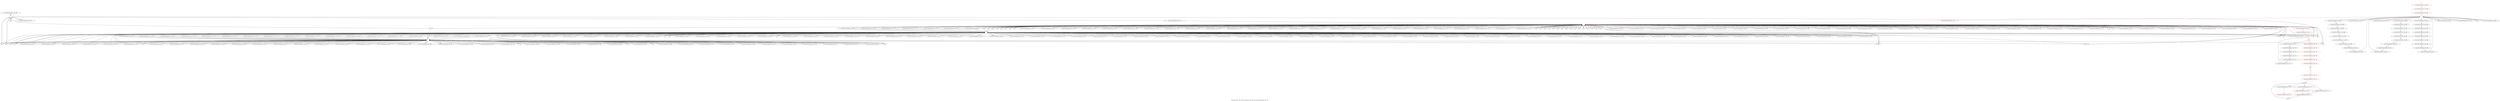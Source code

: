 digraph "Vulnerability from 'file curve25519-donnabad.c line 854 to file curve25519-donnabad.c line 726 '  "{
label="Vulnerability from  'file curve25519-donnabad.c line 854 to file curve25519-donnabad.c line 726 ' ";
node_7076[shape=octagon,style=solid,label="curve25519-donnabad.c Line  865"]
node_7307[shape=ellipse,style=dashed,label=""]
"node_7076"->"node_7307"
node_7075[shape=octagon,style=solid,label="null"]
"node_7075"->"node_7307"
node_7074[shape=octagon,style=solid,label="curve25519-donnabad.c Line  862"]
node_7377[shape=ellipse,style=dashed,label="", color=red]
"node_7074"->"node_7377"
node_7073[shape=octagon,style=solid,label="curve25519-donnabad.c Line  862"]
node_7072[shape=ellipse,style=solid,label="curve25519-donnabad.c Line  862"]
"node_7073"->"node_7072"
"node_7072"->"node_7074"
node_7071[shape=ellipse,style=dashed,label=""]
node_7079[shape=octagon,style=solid,label="null"]
"node_7071"->"node_7079"
node_7080[shape=octagon,style=solid,label="curve25519-donnabad.c Line  866"]
"node_7071"->"node_7080"
node_7082[shape=octagon,style=solid,label="null"]
"node_7071"->"node_7082"
node_7085[shape=octagon,style=solid,label="curve25519-donnabad.c Line  867"]
"node_7071"->"node_7085"
node_7091[shape=octagon,style=solid,label="null"]
"node_7071"->"node_7091"
node_7100[shape=octagon,style=solid,label="curve25519-donnabad.c Line  838"]
"node_7071"->"node_7100"
node_7147[shape=octagon,style=solid,label="curve25519-donnabad.c Line  813"]
"node_7071"->"node_7147"
node_7149[shape=octagon,style=solid,label="curve25519-donnabad.c Line  813"]
"node_7071"->"node_7149"
node_7323[shape=octagon,style=solid,label="null"]
"node_7071"->"node_7323"
node_7324[shape=octagon,style=solid,label="curve25519-donnabad.c Line  665"]
"node_7071"->"node_7324"
node_7326[shape=octagon,style=solid,label="curve25519-donnabad.c Line  667"]
"node_7071"->"node_7326"
node_7329[shape=octagon,style=solid,label="curve25519-donnabad.c Line  669"]
"node_7071"->"node_7329"
node_7332[shape=octagon,style=solid,label="curve25519-donnabad.c Line  674"]
"node_7071"->"node_7332"
node_7334[shape=octagon,style=solid,label="curve25519-donnabad.c Line  677"]
"node_7071"->"node_7334"
node_7335[shape=octagon,style=solid,label="curve25519-donnabad.c Line  679"]
"node_7071"->"node_7335"
node_7336[shape=octagon,style=solid,label="curve25519-donnabad.c Line  681"]
"node_7071"->"node_7336"
node_7337[shape=octagon,style=solid,label="curve25519-donnabad.c Line  681"]
"node_7071"->"node_7337"
node_7339[shape=octagon,style=solid,label="curve25519-donnabad.c Line  686"]
"node_7071"->"node_7339"
node_7340[shape=octagon,style=solid,label="curve25519-donnabad.c Line  686"]
"node_7071"->"node_7340"
node_7341[shape=octagon,style=solid,label="null"]
"node_7071"->"node_7341"
node_7346[shape=octagon,style=solid,label="curve25519-donnabad.c Line  689"]
"node_7071"->"node_7346"
node_7349[shape=octagon,style=solid,label="curve25519-donnabad.c Line  695"]
"node_7071"->"node_7349"
node_7350[shape=octagon,style=solid,label="curve25519-donnabad.c Line  697"]
"node_7071"->"node_7350"
node_7352[shape=octagon,style=solid,label="null"]
"node_7071"->"node_7352"
node_7374[shape=octagon,style=solid,label="null"]
"node_7071"->"node_7374"
node_7381[shape=octagon,style=solid,label="null"]
"node_7071"->"node_7381"
node_7382[shape=octagon,style=solid,label="null"]
"node_7071"->"node_7382"
node_7168[shape=octagon,style=solid,label="curve25519-donnabad.c Line  800"]
"node_7071"->"node_7168"
node_7170[shape=octagon,style=solid,label="curve25519-donnabad.c Line  801"]
"node_7071"->"node_7170"
node_7173[shape=octagon,style=solid,label="curve25519-donnabad.c Line  803"]
"node_7071"->"node_7173"
node_7176[shape=octagon,style=solid,label="curve25519-donnabad.c Line  804"]
"node_7071"->"node_7176"
node_7177[shape=octagon,style=solid,label="curve25519-donnabad.c Line  804"]
"node_7071"->"node_7177"
node_7178[shape=octagon,style=solid,label="curve25519-donnabad.c Line  804"]
"node_7071"->"node_7178"
node_7180[shape=octagon,style=solid,label="curve25519-donnabad.c Line  805"]
"node_7071"->"node_7180"
node_7181[shape=octagon,style=solid,label="curve25519-donnabad.c Line  806"]
"node_7071"->"node_7181"
node_7183[shape=octagon,style=solid,label="curve25519-donnabad.c Line  806"]
"node_7071"->"node_7183"
node_7186[shape=octagon,style=solid,label="curve25519-donnabad.c Line  808"]
"node_7071"->"node_7186"
node_7196[shape=octagon,style=solid,label="curve25519-donnabad.c Line  815"]
"node_7071"->"node_7196"
node_7203[shape=octagon,style=solid,label="curve25519-donnabad.c Line  818"]
"node_7071"->"node_7203"
node_7205[shape=octagon,style=solid,label="curve25519-donnabad.c Line  818"]
"node_7071"->"node_7205"
node_7207[shape=octagon,style=solid,label="curve25519-donnabad.c Line  820"]
"node_7071"->"node_7207"
node_7216[shape=octagon,style=solid,label="curve25519-donnabad.c Line  823"]
"node_7071"->"node_7216"
node_7217[shape=octagon,style=solid,label="null"]
"node_7071"->"node_7217"
node_7226[shape=octagon,style=solid,label="curve25519-donnabad.c Line  828"]
"node_7071"->"node_7226"
node_7228[shape=octagon,style=solid,label="curve25519-donnabad.c Line  828"]
"node_7071"->"node_7228"
node_7231[shape=octagon,style=solid,label="curve25519-donnabad.c Line  830"]
"node_7071"->"node_7231"
node_7238[shape=octagon,style=solid,label="curve25519-donnabad.c Line  833"]
"node_7071"->"node_7238"
node_7240[shape=octagon,style=solid,label="curve25519-donnabad.c Line  833"]
"node_7071"->"node_7240"
node_7243[shape=octagon,style=solid,label="curve25519-donnabad.c Line  835"]
"node_7071"->"node_7243"
node_7256[shape=octagon,style=solid,label="curve25519-donnabad.c Line  843"]
"node_7071"->"node_7256"
node_7269[shape=octagon,style=solid,label="null"]
"node_7071"->"node_7269"
node_7271[shape=octagon,style=solid,label="curve25519-donnabad.c Line  850"]
"node_7071"->"node_7271"
node_7277[shape=octagon,style=solid,label="null"]
"node_7071"->"node_7277"
node_7308[shape=octagon,style=solid,label="null"]
"node_7071"->"node_7308"
node_7070[shape=ellipse,style=dashed,label=""]
node_7077[shape=octagon,style=solid,label="curve25519-donnabad.c Line  865"]
"node_7070"->"node_7077"
node_7081[shape=octagon,style=solid,label="curve25519-donnabad.c Line  866"]
"node_7070"->"node_7081"
"node_7070"->"node_7082"
node_7083[shape=octagon,style=solid,label="curve25519-donnabad.c Line  867"]
"node_7070"->"node_7083"
node_7087[shape=octagon,style=solid,label="curve25519-donnabad.c Line  868"]
"node_7070"->"node_7087"
node_7089[shape=octagon,style=solid,label="null"]
"node_7070"->"node_7089"
"node_7070"->"node_7091"
node_7094[shape=octagon,style=solid,label="curve25519-donnabad.c Line  837"]
"node_7070"->"node_7094"
node_7095[shape=octagon,style=solid,label="curve25519-donnabad.c Line  837"]
"node_7070"->"node_7095"
node_7096[shape=octagon,style=solid,label="curve25519-donnabad.c Line  837"]
"node_7070"->"node_7096"
node_7097[shape=octagon,style=solid,label="curve25519-donnabad.c Line  837"]
"node_7070"->"node_7097"
node_7098[shape=octagon,style=solid,label="curve25519-donnabad.c Line  838"]
"node_7070"->"node_7098"
node_7099[shape=octagon,style=solid,label="curve25519-donnabad.c Line  838"]
"node_7070"->"node_7099"
node_7148[shape=octagon,style=solid,label="curve25519-donnabad.c Line  813"]
"node_7070"->"node_7148"
"node_7070"->"node_7323"
node_7338[shape=octagon,style=solid,label="null"]
"node_7070"->"node_7338"
"node_7070"->"node_7341"
"node_7070"->"node_7352"
"node_7070"->"node_7374"
node_7378[shape=octagon,style=solid,label="null"]
"node_7070"->"node_7378"
node_7380[shape=octagon,style=solid,label="null"]
"node_7070"->"node_7380"
"node_7070"->"node_7381"
"node_7070"->"node_7382"
node_7166[shape=octagon,style=solid,label="curve25519-donnabad.c Line  780"]
"node_7070"->"node_7166"
node_7169[shape=octagon,style=solid,label="curve25519-donnabad.c Line  801"]
"node_7070"->"node_7169"
node_7171[shape=octagon,style=solid,label="curve25519-donnabad.c Line  802"]
"node_7070"->"node_7171"
node_7172[shape=octagon,style=solid,label="curve25519-donnabad.c Line  802"]
"node_7070"->"node_7172"
node_7174[shape=octagon,style=solid,label="curve25519-donnabad.c Line  803"]
"node_7070"->"node_7174"
node_7179[shape=octagon,style=solid,label="curve25519-donnabad.c Line  805"]
"node_7070"->"node_7179"
node_7182[shape=octagon,style=solid,label="curve25519-donnabad.c Line  806"]
"node_7070"->"node_7182"
node_7184[shape=octagon,style=solid,label="null"]
"node_7070"->"node_7184"
node_7185[shape=octagon,style=solid,label="curve25519-donnabad.c Line  808"]
"node_7070"->"node_7185"
node_7187[shape=octagon,style=solid,label="curve25519-donnabad.c Line  809"]
"node_7070"->"node_7187"
node_7188[shape=octagon,style=solid,label="curve25519-donnabad.c Line  809"]
"node_7070"->"node_7188"
node_7189[shape=octagon,style=solid,label="curve25519-donnabad.c Line  810"]
"node_7070"->"node_7189"
node_7190[shape=octagon,style=solid,label="curve25519-donnabad.c Line  810"]
"node_7070"->"node_7190"
node_7191[shape=octagon,style=solid,label="curve25519-donnabad.c Line  811"]
"node_7070"->"node_7191"
node_7192[shape=octagon,style=solid,label="curve25519-donnabad.c Line  811"]
"node_7070"->"node_7192"
node_7193[shape=octagon,style=solid,label="curve25519-donnabad.c Line  812"]
"node_7070"->"node_7193"
node_7194[shape=octagon,style=solid,label="curve25519-donnabad.c Line  812"]
"node_7070"->"node_7194"
node_7195[shape=octagon,style=solid,label="curve25519-donnabad.c Line  815"]
"node_7070"->"node_7195"
node_7197[shape=octagon,style=solid,label="curve25519-donnabad.c Line  816"]
"node_7070"->"node_7197"
node_7198[shape=octagon,style=solid,label="curve25519-donnabad.c Line  816"]
"node_7070"->"node_7198"
node_7199[shape=octagon,style=solid,label="curve25519-donnabad.c Line  817"]
"node_7070"->"node_7199"
node_7200[shape=octagon,style=solid,label="curve25519-donnabad.c Line  817"]
"node_7070"->"node_7200"
node_7201[shape=octagon,style=solid,label="curve25519-donnabad.c Line  817"]
"node_7070"->"node_7201"
node_7202[shape=octagon,style=solid,label="curve25519-donnabad.c Line  817"]
"node_7070"->"node_7202"
node_7204[shape=octagon,style=solid,label="curve25519-donnabad.c Line  818"]
"node_7070"->"node_7204"
node_7206[shape=octagon,style=solid,label="curve25519-donnabad.c Line  820"]
"node_7070"->"node_7206"
node_7208[shape=octagon,style=solid,label="curve25519-donnabad.c Line  821"]
"node_7070"->"node_7208"
node_7209[shape=octagon,style=solid,label="curve25519-donnabad.c Line  821"]
"node_7070"->"node_7209"
node_7210[shape=octagon,style=solid,label="curve25519-donnabad.c Line  822"]
"node_7070"->"node_7210"
node_7211[shape=octagon,style=solid,label="curve25519-donnabad.c Line  822"]
"node_7070"->"node_7211"
node_7212[shape=octagon,style=solid,label="curve25519-donnabad.c Line  822"]
"node_7070"->"node_7212"
node_7213[shape=octagon,style=solid,label="curve25519-donnabad.c Line  822"]
"node_7070"->"node_7213"
node_7214[shape=octagon,style=solid,label="curve25519-donnabad.c Line  823"]
"node_7070"->"node_7214"
node_7215[shape=octagon,style=solid,label="curve25519-donnabad.c Line  823"]
"node_7070"->"node_7215"
node_7218[shape=octagon,style=solid,label="curve25519-donnabad.c Line  825"]
"node_7070"->"node_7218"
node_7219[shape=octagon,style=solid,label="curve25519-donnabad.c Line  825"]
"node_7070"->"node_7219"
node_7220[shape=octagon,style=solid,label="curve25519-donnabad.c Line  826"]
"node_7070"->"node_7220"
node_7221[shape=octagon,style=solid,label="curve25519-donnabad.c Line  826"]
"node_7070"->"node_7221"
node_7222[shape=octagon,style=solid,label="curve25519-donnabad.c Line  827"]
"node_7070"->"node_7222"
node_7223[shape=octagon,style=solid,label="curve25519-donnabad.c Line  827"]
"node_7070"->"node_7223"
node_7224[shape=octagon,style=solid,label="curve25519-donnabad.c Line  827"]
"node_7070"->"node_7224"
node_7225[shape=octagon,style=solid,label="curve25519-donnabad.c Line  827"]
"node_7070"->"node_7225"
node_7227[shape=octagon,style=solid,label="curve25519-donnabad.c Line  828"]
"node_7070"->"node_7227"
node_7230[shape=octagon,style=solid,label="curve25519-donnabad.c Line  830"]
"node_7070"->"node_7230"
node_7232[shape=octagon,style=solid,label="curve25519-donnabad.c Line  831"]
"node_7070"->"node_7232"
node_7233[shape=octagon,style=solid,label="curve25519-donnabad.c Line  831"]
"node_7070"->"node_7233"
node_7234[shape=octagon,style=solid,label="curve25519-donnabad.c Line  832"]
"node_7070"->"node_7234"
node_7235[shape=octagon,style=solid,label="curve25519-donnabad.c Line  832"]
"node_7070"->"node_7235"
node_7236[shape=octagon,style=solid,label="curve25519-donnabad.c Line  832"]
"node_7070"->"node_7236"
node_7237[shape=octagon,style=solid,label="curve25519-donnabad.c Line  832"]
"node_7070"->"node_7237"
node_7239[shape=octagon,style=solid,label="curve25519-donnabad.c Line  833"]
"node_7070"->"node_7239"
node_7242[shape=octagon,style=solid,label="curve25519-donnabad.c Line  835"]
"node_7070"->"node_7242"
node_7244[shape=octagon,style=solid,label="curve25519-donnabad.c Line  836"]
"node_7070"->"node_7244"
node_7245[shape=octagon,style=solid,label="curve25519-donnabad.c Line  836"]
"node_7070"->"node_7245"
node_7246[shape=octagon,style=solid,label="curve25519-donnabad.c Line  840"]
"node_7070"->"node_7246"
node_7247[shape=octagon,style=solid,label="curve25519-donnabad.c Line  840"]
"node_7070"->"node_7247"
node_7248[shape=octagon,style=solid,label="curve25519-donnabad.c Line  841"]
"node_7070"->"node_7248"
node_7249[shape=octagon,style=solid,label="curve25519-donnabad.c Line  841"]
"node_7070"->"node_7249"
node_7250[shape=octagon,style=solid,label="curve25519-donnabad.c Line  842"]
"node_7070"->"node_7250"
node_7251[shape=octagon,style=solid,label="curve25519-donnabad.c Line  842"]
"node_7070"->"node_7251"
node_7252[shape=octagon,style=solid,label="curve25519-donnabad.c Line  842"]
"node_7070"->"node_7252"
node_7253[shape=octagon,style=solid,label="curve25519-donnabad.c Line  842"]
"node_7070"->"node_7253"
node_7254[shape=octagon,style=solid,label="curve25519-donnabad.c Line  843"]
"node_7070"->"node_7254"
node_7255[shape=octagon,style=solid,label="curve25519-donnabad.c Line  843"]
"node_7070"->"node_7255"
node_7258[shape=octagon,style=solid,label="curve25519-donnabad.c Line  845"]
"node_7070"->"node_7258"
node_7259[shape=octagon,style=solid,label="curve25519-donnabad.c Line  845"]
"node_7070"->"node_7259"
node_7260[shape=octagon,style=solid,label="curve25519-donnabad.c Line  846"]
"node_7070"->"node_7260"
node_7261[shape=octagon,style=solid,label="curve25519-donnabad.c Line  846"]
"node_7070"->"node_7261"
node_7262[shape=octagon,style=solid,label="curve25519-donnabad.c Line  847"]
"node_7070"->"node_7262"
node_7263[shape=octagon,style=solid,label="curve25519-donnabad.c Line  847"]
"node_7070"->"node_7263"
node_7264[shape=octagon,style=solid,label="curve25519-donnabad.c Line  848"]
"node_7070"->"node_7264"
node_7265[shape=octagon,style=solid,label="curve25519-donnabad.c Line  848"]
"node_7070"->"node_7265"
node_7267[shape=octagon,style=solid,label="curve25519-donnabad.c Line  849"]
"node_7070"->"node_7267"
node_7268[shape=octagon,style=solid,label="curve25519-donnabad.c Line  849"]
"node_7070"->"node_7268"
node_7270[shape=octagon,style=solid,label="curve25519-donnabad.c Line  850"]
"node_7070"->"node_7270"
node_7275[shape=octagon,style=solid,label="null"]
"node_7070"->"node_7275"
"node_7070"->"node_7277"
node_7310[shape=octagon,style=solid,label="null"]
"node_7070"->"node_7310"
"node_7077"->"node_7070"
node_7078[shape=octagon,style=solid,label="curve25519-donnabad.c Line  865"]
"node_7078"->"node_7377"
"node_7079"->"node_7071"
"node_7080"->"node_7071"
"node_7081"->"node_7070"
"node_7082"->"node_7071"
"node_7083"->"node_7071"
node_7084[shape=octagon,style=solid,label="curve25519-donnabad.c Line  867"]
"node_7084"->"node_7307"
"node_7085"->"node_7070"
node_7086[shape=octagon,style=solid,label="null"]
"node_7086"->"node_7307"
"node_7087"->"node_7071"
node_7088[shape=octagon,style=solid,label="null"]
node_7102[shape=ellipse,style=dashed,label="", color=red]
"node_7088"->"node_7102"
"node_7089"->"node_7102"
node_7090[shape=octagon,style=solid,label="null"]
"node_7090"->"node_7102"
"node_7091"->"node_7102"
node_7092[shape=octagon,style=solid,label="null"]
"node_7092"->"node_7102"
node_7093[shape=octagon,style=solid,label="null"]
"node_7093"->"node_7102"
"node_7094"->"node_7070"
"node_7095"->"node_7070"
"node_7096"->"node_7070"
"node_7097"->"node_7071"
"node_7098"->"node_7070"
"node_7099"->"node_7070"
"node_7100"->"node_7071"
node_7101[shape=octagon,style=solid,label="null"]
"node_7101"->"node_7102"
"node_7102"->"node_7086"
"node_7102"->"node_7088"
"node_7102"->"node_7089"
"node_7102"->"node_7090"
"node_7102"->"node_7091"
"node_7102"->"node_7092"
"node_7102"->"node_7093"
"node_7102"->"node_7101"
node_7103[shape=octagon,style=solid,label="curve25519-donnabad.c Line  738"]
"node_7102"->"node_7103"
node_7104[shape=octagon,style=solid,label="curve25519-donnabad.c Line  738"]
"node_7102"->"node_7104"
node_7105[shape=octagon,style=solid,label="curve25519-donnabad.c Line  738"]
"node_7102"->"node_7105"
node_7106[shape=octagon,style=solid,label="curve25519-donnabad.c Line  738"]
"node_7102"->"node_7106"
node_7107[shape=octagon,style=solid,label="curve25519-donnabad.c Line  738"]
"node_7102"->"node_7107"
node_7108[shape=octagon,style=solid,label="curve25519-donnabad.c Line  738"]
"node_7102"->"node_7108"
node_7109[shape=octagon,style=solid,label="curve25519-donnabad.c Line  738"]
"node_7102"->"node_7109"
node_7110[shape=octagon,style=solid,label="curve25519-donnabad.c Line  738"]
"node_7102"->"node_7110"
node_7111[shape=octagon,style=solid,label="curve25519-donnabad.c Line  739"]
"node_7102"->"node_7111"
node_7112[shape=octagon,style=solid,label="curve25519-donnabad.c Line  739"]
"node_7102"->"node_7112"
node_7113[shape=octagon,style=solid,label="curve25519-donnabad.c Line  739"]
"node_7102"->"node_7113"
node_7114[shape=octagon,style=solid,label="curve25519-donnabad.c Line  739"]
"node_7102"->"node_7114"
node_7115[shape=octagon,style=solid,label="curve25519-donnabad.c Line  740"]
"node_7102"->"node_7115"
node_7116[shape=octagon,style=solid,label="curve25519-donnabad.c Line  740"]
"node_7102"->"node_7116"
node_7117[shape=octagon,style=solid,label="curve25519-donnabad.c Line  740"]
"node_7102"->"node_7117"
node_7118[shape=octagon,style=solid,label="curve25519-donnabad.c Line  740"]
"node_7102"->"node_7118"
node_7119[shape=octagon,style=solid,label="curve25519-donnabad.c Line  740"]
"node_7102"->"node_7119"
node_7120[shape=octagon,style=solid,label="curve25519-donnabad.c Line  740"]
"node_7102"->"node_7120"
node_7121[shape=octagon,style=solid,label="curve25519-donnabad.c Line  740"]
"node_7102"->"node_7121"
node_7122[shape=octagon,style=solid,label="curve25519-donnabad.c Line  740"]
"node_7102"->"node_7122"
node_7123[shape=octagon,style=solid,label="curve25519-donnabad.c Line  741"]
"node_7102"->"node_7123"
node_7124[shape=octagon,style=solid,label="curve25519-donnabad.c Line  741"]
"node_7102"->"node_7124"
node_7125[shape=octagon,style=solid,label="curve25519-donnabad.c Line  741"]
"node_7102"->"node_7125"
node_7126[shape=octagon,style=solid,label="curve25519-donnabad.c Line  741"]
"node_7102"->"node_7126"
node_7127[shape=octagon,style=solid,label="curve25519-donnabad.c Line  745"]
"node_7102"->"node_7127"
node_7128[shape=octagon,style=solid,label="null"]
"node_7102"->"node_7128"
node_7129[shape=octagon,style=solid,label="null"]
"node_7102"->"node_7129"
node_7130[shape=octagon,style=solid,label="null"]
"node_7102"->"node_7130"
node_7131[shape=octagon,style=solid,label="null"]
"node_7102"->"node_7131"
node_7132[shape=octagon,style=solid,label="null"]
"node_7102"->"node_7132"
node_7133[shape=octagon,style=solid,label="null"]
"node_7102"->"node_7133"
node_7134[shape=octagon,style=solid,label="null"]
"node_7102"->"node_7134"
node_7135[shape=octagon,style=solid,label="null"]
"node_7102"->"node_7135"
node_7136[shape=octagon,style=solid,label="null"]
"node_7102"->"node_7136"
node_7137[shape=octagon,style=solid,label="null"]
"node_7102"->"node_7137"
node_7138[shape=octagon,style=solid,label="null"]
"node_7102"->"node_7138"
node_7139[shape=octagon,style=solid,label="null"]
"node_7102"->"node_7139"
node_7140[shape=octagon,style=solid,label="null"]
"node_7102"->"node_7140"
node_7141[shape=octagon,style=solid,label="null"]
"node_7102"->"node_7141"
node_7142[shape=octagon,style=solid,label="null"]
"node_7102"->"node_7142"
node_7143[shape=octagon,style=solid,label="null"]
"node_7102"->"node_7143"
node_7146[shape=octagon,style=solid,label="curve25519-donnabad.c Line  748", color=red]
"node_7102"->"node_7146" [color=red]
node_7314[shape=octagon,style=solid,label="curve25519-donnabad.c Line  655"]
"node_7102"->"node_7314"
node_7315[shape=octagon,style=solid,label="curve25519-donnabad.c Line  657"]
"node_7102"->"node_7315"
node_7316[shape=octagon,style=solid,label="curve25519-donnabad.c Line  658"]
"node_7102"->"node_7316"
node_7317[shape=octagon,style=solid,label="curve25519-donnabad.c Line  660"]
"node_7102"->"node_7317"
node_7318[shape=octagon,style=solid,label="curve25519-donnabad.c Line  660"]
"node_7102"->"node_7318"
node_7319[shape=octagon,style=solid,label="curve25519-donnabad.c Line  661"]
"node_7102"->"node_7319"
node_7320[shape=octagon,style=solid,label="curve25519-donnabad.c Line  661"]
"node_7102"->"node_7320"
node_7321[shape=octagon,style=solid,label="curve25519-donnabad.c Line  663"]
"node_7102"->"node_7321"
node_7322[shape=octagon,style=solid,label="curve25519-donnabad.c Line  663"]
"node_7102"->"node_7322"
node_7325[shape=octagon,style=solid,label="curve25519-donnabad.c Line  665"]
"node_7102"->"node_7325"
node_7327[shape=octagon,style=solid,label="curve25519-donnabad.c Line  667"]
"node_7102"->"node_7327"
node_7328[shape=octagon,style=solid,label="curve25519-donnabad.c Line  669"]
"node_7102"->"node_7328"
node_7330[shape=octagon,style=solid,label="curve25519-donnabad.c Line  671"]
"node_7102"->"node_7330"
node_7331[shape=octagon,style=solid,label="curve25519-donnabad.c Line  672"]
"node_7102"->"node_7331"
node_7333[shape=octagon,style=solid,label="curve25519-donnabad.c Line  675"]
"node_7102"->"node_7333"
"node_7102"->"node_7338"
node_7342[shape=octagon,style=solid,label="curve25519-donnabad.c Line  688"]
"node_7102"->"node_7342"
node_7343[shape=octagon,style=solid,label="curve25519-donnabad.c Line  688"]
"node_7102"->"node_7343"
node_7344[shape=octagon,style=solid,label="curve25519-donnabad.c Line  688"]
"node_7102"->"node_7344"
node_7345[shape=octagon,style=solid,label="curve25519-donnabad.c Line  689"]
"node_7102"->"node_7345"
node_7347[shape=octagon,style=solid,label="curve25519-donnabad.c Line  693"]
"node_7102"->"node_7347"
node_7348[shape=octagon,style=solid,label="curve25519-donnabad.c Line  695"]
"node_7102"->"node_7348"
node_7351[shape=octagon,style=solid,label="curve25519-donnabad.c Line  697"]
"node_7102"->"node_7351"
node_7353[shape=octagon,style=solid,label="null"]
"node_7102"->"node_7353"
node_7354[shape=octagon,style=solid,label="curve25519-donnabad.c Line  417"]
"node_7102"->"node_7354"
node_7355[shape=octagon,style=solid,label="curve25519-donnabad.c Line  421"]
"node_7102"->"node_7355"
node_7356[shape=octagon,style=solid,label="curve25519-donnabad.c Line  422"]
"node_7102"->"node_7356"
node_7357[shape=octagon,style=solid,label="curve25519-donnabad.c Line  424"]
"node_7102"->"node_7357"
node_7373[shape=octagon,style=solid,label="curve25519-donnabad.c Line  637"]
"node_7102"->"node_7373"
"node_7102"->"node_7374"
node_7375[shape=octagon,style=solid,label="curve25519-donnabad.c Line  640"]
"node_7102"->"node_7375"
node_7376[shape=octagon,style=solid,label="curve25519-donnabad.c Line  643"]
"node_7102"->"node_7376"
node_7165[shape=octagon,style=solid,label="curve25519-donnabad.c Line  779"]
"node_7102"->"node_7165"
node_7167[shape=octagon,style=solid,label="curve25519-donnabad.c Line  780"]
"node_7102"->"node_7167"
node_7175[shape=octagon,style=solid,label="null"]
"node_7102"->"node_7175"
node_7229[shape=octagon,style=solid,label="null"]
"node_7102"->"node_7229"
node_7257[shape=octagon,style=solid,label="null"]
"node_7102"->"node_7257"
node_7266[shape=octagon,style=solid,label="null"]
"node_7102"->"node_7266"
node_7272[shape=octagon,style=solid,label="null"]
"node_7102"->"node_7272"
node_7273[shape=octagon,style=solid,label="curve25519-donnabad.c Line  335"]
"node_7102"->"node_7273"
node_7274[shape=octagon,style=solid,label="curve25519-donnabad.c Line  337"]
"node_7102"->"node_7274"
"node_7102"->"node_7275"
node_7276[shape=octagon,style=solid,label="curve25519-donnabad.c Line  338"]
"node_7102"->"node_7276"
node_7278[shape=octagon,style=solid,label="curve25519-donnabad.c Line  340"]
"node_7102"->"node_7278"
"node_7102"->"node_7308"
node_7309[shape=octagon,style=solid,label="curve25519-donnabad.c Line  646"]
"node_7102"->"node_7309"
"node_7102"->"node_7310"
node_7311[shape=octagon,style=solid,label="curve25519-donnabad.c Line  648"]
"node_7102"->"node_7311"
node_7312[shape=octagon,style=solid,label="curve25519-donnabad.c Line  652"]
"node_7102"->"node_7312"
node_7313[shape=octagon,style=solid,label="curve25519-donnabad.c Line  654"]
"node_7102"->"node_7313"
"node_7103"->"node_7102"
"node_7104"->"node_7102"
"node_7105"->"node_7102"
"node_7106"->"node_7102"
"node_7107"->"node_7102"
"node_7108"->"node_7102"
"node_7109"->"node_7102"
"node_7110"->"node_7102"
"node_7111"->"node_7102"
"node_7112"->"node_7102"
"node_7113"->"node_7102"
"node_7114"->"node_7102"
"node_7115"->"node_7102"
"node_7116"->"node_7102"
"node_7117"->"node_7102"
"node_7118"->"node_7102"
"node_7119"->"node_7102"
"node_7120"->"node_7102"
"node_7121"->"node_7102"
"node_7122"->"node_7102"
"node_7123"->"node_7102"
"node_7124"->"node_7102"
"node_7125"->"node_7102"
"node_7126"->"node_7102"
"node_7127"->"node_7102"
"node_7128"->"node_7102"
"node_7129"->"node_7102"
"node_7130"->"node_7102"
"node_7131"->"node_7102"
"node_7132"->"node_7102"
"node_7133"->"node_7102"
"node_7134"->"node_7102"
"node_7135"->"node_7102"
"node_7136"->"node_7102"
"node_7137"->"node_7102"
"node_7138"->"node_7102"
"node_7139"->"node_7102"
"node_7140"->"node_7102"
"node_7141"->"node_7102"
"node_7142"->"node_7102"
"node_7143"->"node_7102"
node_7144[shape=octagon,style=solid,label="curve25519-donnabad.c Line  748", color=red]
"node_7144"->"node_7102" [color=red]
node_7145[shape=ellipse,style=solid,label="curve25519-donnabad.c Line  748", color=red]
node_7151[shape=octagon,style=solid,label="null", color=red]
"node_7145"->"node_7151" [color=red]
"node_7146"->"node_7145" [color=red]
"node_7147"->"node_7071"
"node_7148"->"node_7070"
"node_7149"->"node_7071"
node_7150[shape=ellipse,style=solid,label="null", color=red]
node_7157[shape=octagon,style=solid,label="curve25519-donnabad.c Line  775"]
"node_7150"->"node_7157"
node_7159[shape=octagon,style=solid,label="curve25519-donnabad.c Line  750", color=red]
"node_7150"->"node_7159" [color=red]
"node_7314"->"node_7102"
"node_7315"->"node_7102"
"node_7316"->"node_7102"
"node_7317"->"node_7102"
"node_7318"->"node_7102"
"node_7319"->"node_7102"
"node_7320"->"node_7102"
"node_7321"->"node_7102"
"node_7322"->"node_7102"
"node_7323"->"node_7307"
"node_7324"->"node_7071"
"node_7325"->"node_7070"
"node_7326"->"node_7071"
"node_7327"->"node_7070"
"node_7328"->"node_7070"
"node_7329"->"node_7071"
"node_7330"->"node_7070"
"node_7331"->"node_7070"
"node_7332"->"node_7071"
"node_7333"->"node_7070"
"node_7334"->"node_7071"
"node_7335"->"node_7071"
"node_7336"->"node_7071"
"node_7337"->"node_7071"
"node_7338"->"node_7102"
"node_7339"->"node_7071"
"node_7340"->"node_7071"
"node_7341"->"node_7070"
"node_7342"->"node_7102"
"node_7343"->"node_7102"
"node_7344"->"node_7102"
"node_7345"->"node_7102"
"node_7346"->"node_7071"
"node_7347"->"node_7102"
"node_7348"->"node_7102"
"node_7349"->"node_7071"
"node_7350"->"node_7071"
"node_7351"->"node_7070"
"node_7352"->"node_7070"
"node_7353"->"node_7102"
"node_7354"->"node_7102"
"node_7355"->"node_7102"
"node_7356"->"node_7102"
"node_7357"->"node_7102"
node_7358[shape=ellipse,style=dashed,label="", color=red]
node_7360[shape=octagon,style=solid,label="curve25519-donnabad.c Line  859", color=red]
"node_7358"->"node_7360" [color=red]
node_7359[shape=ellipse,style=solid,label="curve25519-donnabad.c Line  859", color=red]
node_7279[shape=octagon,style=solid,label="curve25519-donnabad.c Line  859", color=red]
"node_7359"->"node_7279" [color=red]
"node_7360"->"node_7359" [color=red]
node_7361[shape=octagon,style=solid,label="curve25519-donnabad.c Line  859"]
"node_7361"->"node_7377"
node_7362[shape=ellipse,style=solid,label="curve25519-donnabad.c Line  722", color=red]
node_7365[shape=ellipse,style=solid,label="null"]
"node_7362"->"node_7365" [style=dashed]
node_7369[shape=ellipse,style=solid,label="curve25519-donnabad.c Line  723", color=red]
"node_7362"->"node_7369" [color=red, style=dashed]
node_7363[shape=octagon,style=solid,label="curve25519-donnabad.c Line  722", color=red]
"node_7363"->"node_7362" [color=red]
node_7364[shape=ellipse,style=solid,label="", color=red]
"node_7364"->"node_7363" [color=red]
node_7368[shape=octagon,style=solid,label="curve25519-donnabad.c Line  723"]
"node_7365"->"node_7368"
node_7370[shape=octagon,style=solid,label="curve25519-donnabad.c Line  723"]
"node_7365"->"node_7370"
node_7372[shape=octagon,style=solid,label="curve25519-donnabad.c Line  726"]
"node_7365"->"node_7372"
node_7366[shape=octagon,style=solid,label="null"]
"node_7366"->"node_7365"
node_7367[shape=ellipse,style=solid,label="curve25519-donnabad.c Line  723"]
"node_7367"->"node_7366"
"node_7368"->"node_7367"
"node_7369"->"node_7367" [style=dashed]
node_7371[shape=ellipse,style=solid,label="curve25519-donnabad.c Line  726", color=red]
"node_7369"->"node_7371" [color=red, style=dashed]
"node_7370"->"node_7369"
"node_7372"->"node_7371"
"node_7373"->"node_7102"
"node_7374"->"node_7102"
"node_7375"->"node_7102"
"node_7376"->"node_7102"
"node_7377"->"node_7078"
"node_7377"->"node_7144" [color=red]
"node_7377"->"node_7361"
node_7379[shape=octagon,style=solid,label="null"]
"node_7377"->"node_7379"
node_7280[shape=octagon,style=solid,label="curve25519-donnabad.c Line  860"]
"node_7377"->"node_7280"
node_7282[shape=octagon,style=solid,label="curve25519-donnabad.c Line  860"]
"node_7377"->"node_7282"
node_7290[shape=octagon,style=solid,label="curve25519-donnabad.c Line  861"]
"node_7377"->"node_7290"
node_7292[shape=octagon,style=solid,label="curve25519-donnabad.c Line  861"]
"node_7377"->"node_7292"
node_7300[shape=octagon,style=solid,label="curve25519-donnabad.c Line  862"]
"node_7377"->"node_7300"
node_7302[shape=octagon,style=solid,label="curve25519-donnabad.c Line  862"]
"node_7377"->"node_7302"
"node_7378"->"node_7070"
"node_7379"->"node_7377"
"node_7380"->"node_7070"
"node_7381"->"node_7307"
"node_7382"->"node_7070"
"node_7151"->"node_7150" [color=red]
node_7152[shape=ellipse,style=solid,label="curve25519-donnabad.c Line  775"]
"node_7152"->"node_7151"
node_7153[shape=octagon,style=solid,label="curve25519-donnabad.c Line  775"]
"node_7153"->"node_7152"
node_7154[shape=ellipse,style=solid,label="curve25519-donnabad.c Line  775"]
"node_7154"->"node_7153"
node_7155[shape=octagon,style=solid,label="curve25519-donnabad.c Line  775"]
"node_7155"->"node_7154"
node_7156[shape=ellipse,style=solid,label="curve25519-donnabad.c Line  775"]
"node_7156"->"node_7155"
"node_7157"->"node_7156"
node_7158[shape=ellipse,style=solid,label="curve25519-donnabad.c Line  750", color=red]
node_7161[shape=octagon,style=solid,label="curve25519-donnabad.c Line  750", color=red]
"node_7158"->"node_7161" [color=red]
"node_7159"->"node_7158" [color=red]
node_7160[shape=ellipse,style=solid,label="curve25519-donnabad.c Line  750", color=red]
node_7163[shape=octagon,style=solid,label="curve25519-donnabad.c Line  750", color=red]
"node_7160"->"node_7163" [color=red]
"node_7161"->"node_7160" [color=red]
node_7162[shape=ellipse,style=solid,label="curve25519-donnabad.c Line  750", color=red]
node_7241[shape=octagon,style=solid,label="null", color=red]
"node_7162"->"node_7241" [color=red]
"node_7163"->"node_7162" [color=red]
node_7164[shape=octagon,style=solid,label="curve25519-donnabad.c Line  779"]
"node_7164"->"node_7102"
"node_7165"->"node_7102"
"node_7166"->"node_7102"
"node_7167"->"node_7102"
"node_7168"->"node_7071"
"node_7169"->"node_7070"
"node_7170"->"node_7071"
"node_7171"->"node_7070"
"node_7172"->"node_7071"
"node_7173"->"node_7071"
"node_7174"->"node_7070"
"node_7175"->"node_7070"
"node_7176"->"node_7071"
"node_7177"->"node_7071"
"node_7178"->"node_7071"
"node_7179"->"node_7070"
"node_7180"->"node_7070"
"node_7181"->"node_7071"
"node_7182"->"node_7070"
"node_7183"->"node_7071"
"node_7184"->"node_7070"
"node_7185"->"node_7070"
"node_7186"->"node_7070"
"node_7187"->"node_7070"
"node_7188"->"node_7071"
"node_7189"->"node_7070"
"node_7190"->"node_7071"
"node_7191"->"node_7070"
"node_7192"->"node_7071"
"node_7193"->"node_7070"
"node_7194"->"node_7071"
"node_7195"->"node_7070"
"node_7196"->"node_7070"
"node_7197"->"node_7070"
"node_7198"->"node_7071"
"node_7199"->"node_7070"
"node_7200"->"node_7071"
"node_7201"->"node_7070"
"node_7202"->"node_7071"
"node_7203"->"node_7071"
"node_7204"->"node_7070"
"node_7205"->"node_7071"
"node_7206"->"node_7070"
"node_7207"->"node_7070"
"node_7208"->"node_7070"
"node_7209"->"node_7071"
"node_7210"->"node_7070"
"node_7211"->"node_7071"
"node_7212"->"node_7070"
"node_7213"->"node_7071"
"node_7214"->"node_7070"
"node_7215"->"node_7070"
"node_7216"->"node_7071"
"node_7217"->"node_7071"
"node_7218"->"node_7070"
"node_7219"->"node_7070"
"node_7220"->"node_7070"
"node_7221"->"node_7071"
"node_7222"->"node_7070"
"node_7223"->"node_7070"
"node_7224"->"node_7070"
"node_7225"->"node_7071"
"node_7226"->"node_7071"
"node_7227"->"node_7070"
"node_7228"->"node_7071"
"node_7229"->"node_7102"
"node_7230"->"node_7070"
"node_7231"->"node_7070"
"node_7232"->"node_7070"
"node_7233"->"node_7070"
"node_7234"->"node_7070"
"node_7235"->"node_7071"
"node_7236"->"node_7070"
"node_7237"->"node_7070"
"node_7238"->"node_7071"
"node_7239"->"node_7070"
"node_7240"->"node_7071"
"node_7241"->"node_7364" [color=red]
"node_7242"->"node_7070"
"node_7243"->"node_7070"
"node_7244"->"node_7070"
"node_7245"->"node_7071"
"node_7246"->"node_7070"
"node_7247"->"node_7070"
"node_7248"->"node_7070"
"node_7249"->"node_7070"
"node_7250"->"node_7070"
"node_7251"->"node_7070"
"node_7252"->"node_7070"
"node_7253"->"node_7070"
"node_7254"->"node_7070"
"node_7255"->"node_7070"
"node_7256"->"node_7071"
"node_7257"->"node_7070"
"node_7258"->"node_7070"
"node_7259"->"node_7070"
"node_7260"->"node_7070"
"node_7261"->"node_7070"
"node_7262"->"node_7070"
"node_7263"->"node_7070"
"node_7264"->"node_7070"
"node_7265"->"node_7070"
"node_7266"->"node_7102"
"node_7267"->"node_7070"
"node_7268"->"node_7070"
"node_7269"->"node_7071"
"node_7270"->"node_7070"
"node_7271"->"node_7071"
"node_7272"->"node_7070"
"node_7273"->"node_7102"
"node_7274"->"node_7102"
"node_7275"->"node_7102"
"node_7276"->"node_7102"
"node_7277"->"node_7071"
"node_7278"->"node_7102"
"node_7279"->"node_7377" [color=red]
"node_7280"->"node_7377"
node_7281[shape=ellipse,style=solid,label="curve25519-donnabad.c Line  860"]
node_7284[shape=octagon,style=solid,label="curve25519-donnabad.c Line  860"]
"node_7281"->"node_7284"
"node_7282"->"node_7281"
node_7283[shape=ellipse,style=solid,label="curve25519-donnabad.c Line  860"]
node_7286[shape=octagon,style=solid,label="curve25519-donnabad.c Line  860"]
"node_7283"->"node_7286"
"node_7284"->"node_7283"
node_7285[shape=ellipse,style=solid,label="curve25519-donnabad.c Line  860"]
node_7288[shape=octagon,style=solid,label="curve25519-donnabad.c Line  860"]
"node_7285"->"node_7288"
"node_7286"->"node_7285"
node_7287[shape=ellipse,style=solid,label="curve25519-donnabad.c Line  860"]
node_7289[shape=octagon,style=solid,label="curve25519-donnabad.c Line  860"]
"node_7287"->"node_7289"
"node_7288"->"node_7287"
"node_7289"->"node_7377"
"node_7290"->"node_7377"
node_7291[shape=ellipse,style=solid,label="curve25519-donnabad.c Line  861"]
node_7294[shape=octagon,style=solid,label="curve25519-donnabad.c Line  861"]
"node_7291"->"node_7294"
"node_7292"->"node_7291"
node_7293[shape=ellipse,style=solid,label="curve25519-donnabad.c Line  861"]
node_7296[shape=octagon,style=solid,label="curve25519-donnabad.c Line  861"]
"node_7293"->"node_7296"
"node_7294"->"node_7293"
node_7295[shape=ellipse,style=solid,label="curve25519-donnabad.c Line  861"]
node_7298[shape=octagon,style=solid,label="curve25519-donnabad.c Line  861"]
"node_7295"->"node_7298"
"node_7296"->"node_7295"
node_7297[shape=ellipse,style=solid,label="curve25519-donnabad.c Line  861"]
node_7299[shape=octagon,style=solid,label="curve25519-donnabad.c Line  861"]
"node_7297"->"node_7299"
"node_7298"->"node_7297"
"node_7299"->"node_7377"
"node_7300"->"node_7377"
node_7301[shape=ellipse,style=solid,label="curve25519-donnabad.c Line  862"]
node_7304[shape=octagon,style=solid,label="curve25519-donnabad.c Line  862"]
"node_7301"->"node_7304"
"node_7302"->"node_7301"
node_7303[shape=ellipse,style=solid,label="curve25519-donnabad.c Line  862"]
node_7306[shape=octagon,style=solid,label="curve25519-donnabad.c Line  862"]
"node_7303"->"node_7306"
"node_7304"->"node_7303"
node_7305[shape=ellipse,style=solid,label="curve25519-donnabad.c Line  862"]
"node_7305"->"node_7073"
"node_7306"->"node_7305"
"node_7307"->"node_7076"
"node_7307"->"node_7075"
"node_7307"->"node_7084"
"node_7307"->"node_7089"
"node_7307"->"node_7323"
"node_7307"->"node_7381"
"node_7307"->"node_7164"
"node_7308"->"node_7102"
"node_7309"->"node_7102"
"node_7310"->"node_7102"
"node_7311"->"node_7102"
"node_7312"->"node_7102"
"node_7313"->"node_7102"
}

